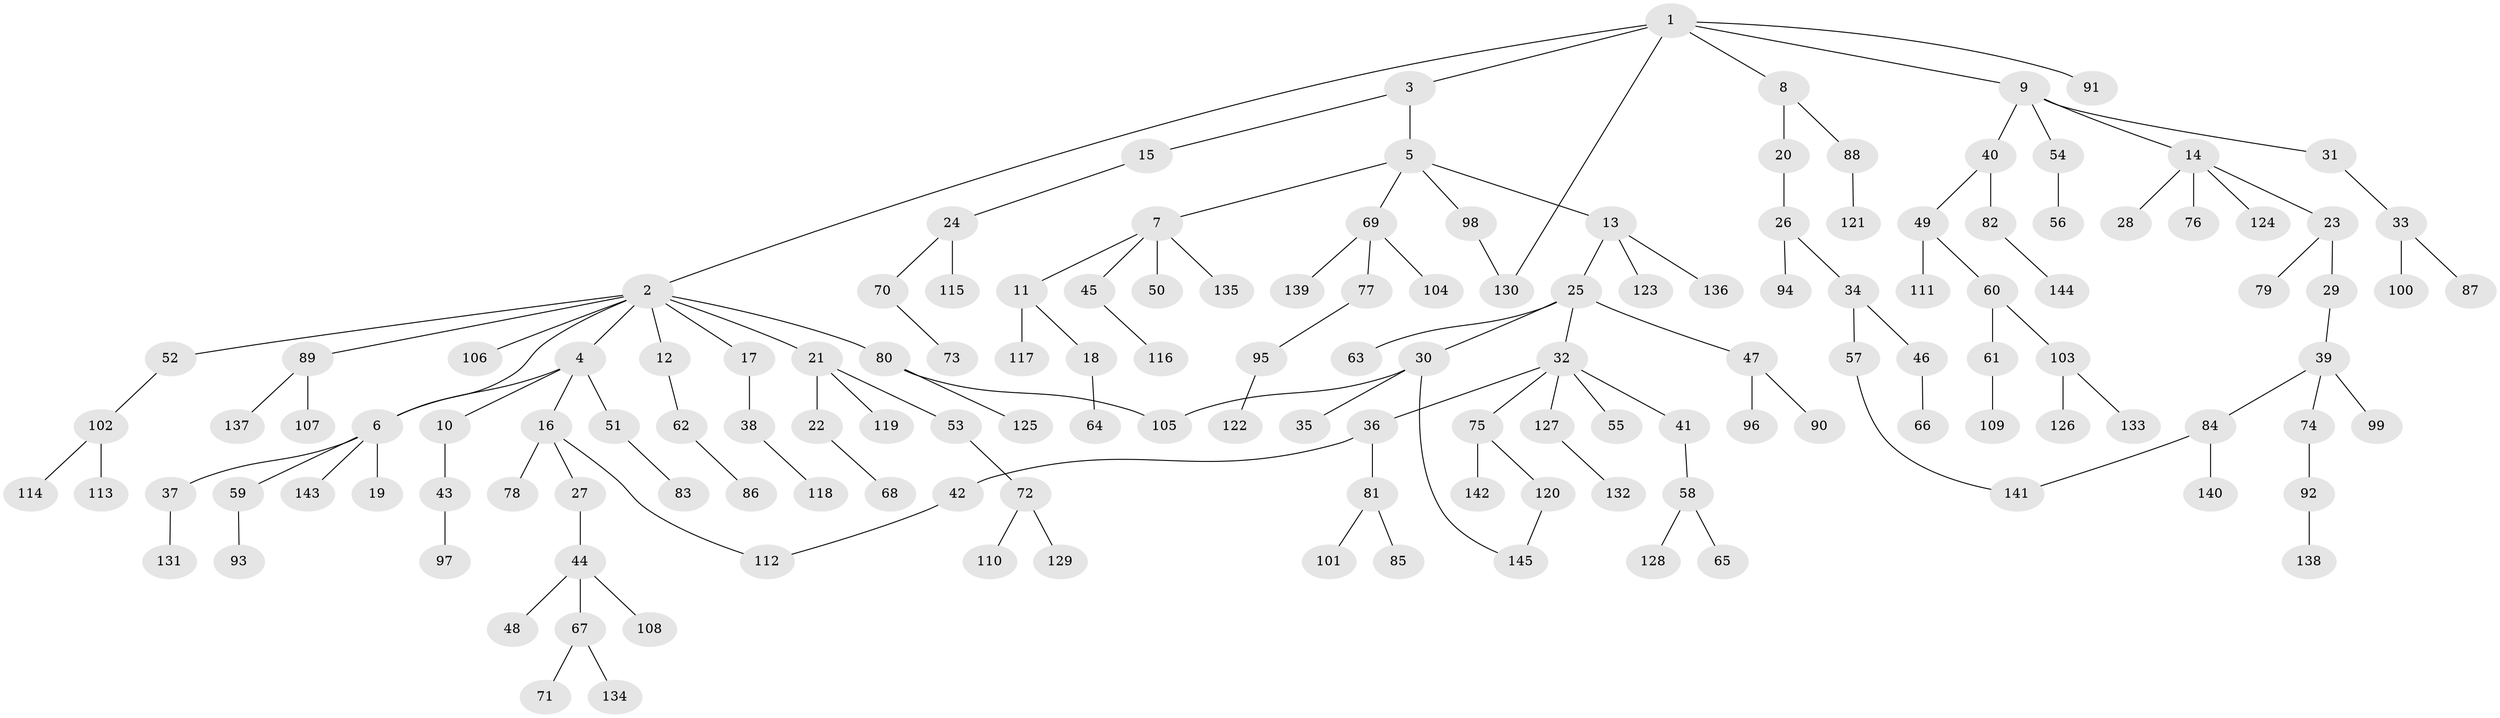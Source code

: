 // Generated by graph-tools (version 1.1) at 2025/25/03/09/25 03:25:25]
// undirected, 145 vertices, 150 edges
graph export_dot {
graph [start="1"]
  node [color=gray90,style=filled];
  1;
  2;
  3;
  4;
  5;
  6;
  7;
  8;
  9;
  10;
  11;
  12;
  13;
  14;
  15;
  16;
  17;
  18;
  19;
  20;
  21;
  22;
  23;
  24;
  25;
  26;
  27;
  28;
  29;
  30;
  31;
  32;
  33;
  34;
  35;
  36;
  37;
  38;
  39;
  40;
  41;
  42;
  43;
  44;
  45;
  46;
  47;
  48;
  49;
  50;
  51;
  52;
  53;
  54;
  55;
  56;
  57;
  58;
  59;
  60;
  61;
  62;
  63;
  64;
  65;
  66;
  67;
  68;
  69;
  70;
  71;
  72;
  73;
  74;
  75;
  76;
  77;
  78;
  79;
  80;
  81;
  82;
  83;
  84;
  85;
  86;
  87;
  88;
  89;
  90;
  91;
  92;
  93;
  94;
  95;
  96;
  97;
  98;
  99;
  100;
  101;
  102;
  103;
  104;
  105;
  106;
  107;
  108;
  109;
  110;
  111;
  112;
  113;
  114;
  115;
  116;
  117;
  118;
  119;
  120;
  121;
  122;
  123;
  124;
  125;
  126;
  127;
  128;
  129;
  130;
  131;
  132;
  133;
  134;
  135;
  136;
  137;
  138;
  139;
  140;
  141;
  142;
  143;
  144;
  145;
  1 -- 2;
  1 -- 3;
  1 -- 8;
  1 -- 9;
  1 -- 91;
  1 -- 130;
  2 -- 4;
  2 -- 6;
  2 -- 12;
  2 -- 17;
  2 -- 21;
  2 -- 52;
  2 -- 80;
  2 -- 89;
  2 -- 106;
  3 -- 5;
  3 -- 15;
  4 -- 10;
  4 -- 16;
  4 -- 51;
  4 -- 6;
  5 -- 7;
  5 -- 13;
  5 -- 69;
  5 -- 98;
  6 -- 19;
  6 -- 37;
  6 -- 59;
  6 -- 143;
  7 -- 11;
  7 -- 45;
  7 -- 50;
  7 -- 135;
  8 -- 20;
  8 -- 88;
  9 -- 14;
  9 -- 31;
  9 -- 40;
  9 -- 54;
  10 -- 43;
  11 -- 18;
  11 -- 117;
  12 -- 62;
  13 -- 25;
  13 -- 123;
  13 -- 136;
  14 -- 23;
  14 -- 28;
  14 -- 76;
  14 -- 124;
  15 -- 24;
  16 -- 27;
  16 -- 78;
  16 -- 112;
  17 -- 38;
  18 -- 64;
  20 -- 26;
  21 -- 22;
  21 -- 53;
  21 -- 119;
  22 -- 68;
  23 -- 29;
  23 -- 79;
  24 -- 70;
  24 -- 115;
  25 -- 30;
  25 -- 32;
  25 -- 47;
  25 -- 63;
  26 -- 34;
  26 -- 94;
  27 -- 44;
  29 -- 39;
  30 -- 35;
  30 -- 105;
  30 -- 145;
  31 -- 33;
  32 -- 36;
  32 -- 41;
  32 -- 55;
  32 -- 75;
  32 -- 127;
  33 -- 87;
  33 -- 100;
  34 -- 46;
  34 -- 57;
  36 -- 42;
  36 -- 81;
  37 -- 131;
  38 -- 118;
  39 -- 74;
  39 -- 84;
  39 -- 99;
  40 -- 49;
  40 -- 82;
  41 -- 58;
  42 -- 112;
  43 -- 97;
  44 -- 48;
  44 -- 67;
  44 -- 108;
  45 -- 116;
  46 -- 66;
  47 -- 90;
  47 -- 96;
  49 -- 60;
  49 -- 111;
  51 -- 83;
  52 -- 102;
  53 -- 72;
  54 -- 56;
  57 -- 141;
  58 -- 65;
  58 -- 128;
  59 -- 93;
  60 -- 61;
  60 -- 103;
  61 -- 109;
  62 -- 86;
  67 -- 71;
  67 -- 134;
  69 -- 77;
  69 -- 104;
  69 -- 139;
  70 -- 73;
  72 -- 110;
  72 -- 129;
  74 -- 92;
  75 -- 120;
  75 -- 142;
  77 -- 95;
  80 -- 125;
  80 -- 105;
  81 -- 85;
  81 -- 101;
  82 -- 144;
  84 -- 140;
  84 -- 141;
  88 -- 121;
  89 -- 107;
  89 -- 137;
  92 -- 138;
  95 -- 122;
  98 -- 130;
  102 -- 113;
  102 -- 114;
  103 -- 126;
  103 -- 133;
  120 -- 145;
  127 -- 132;
}
